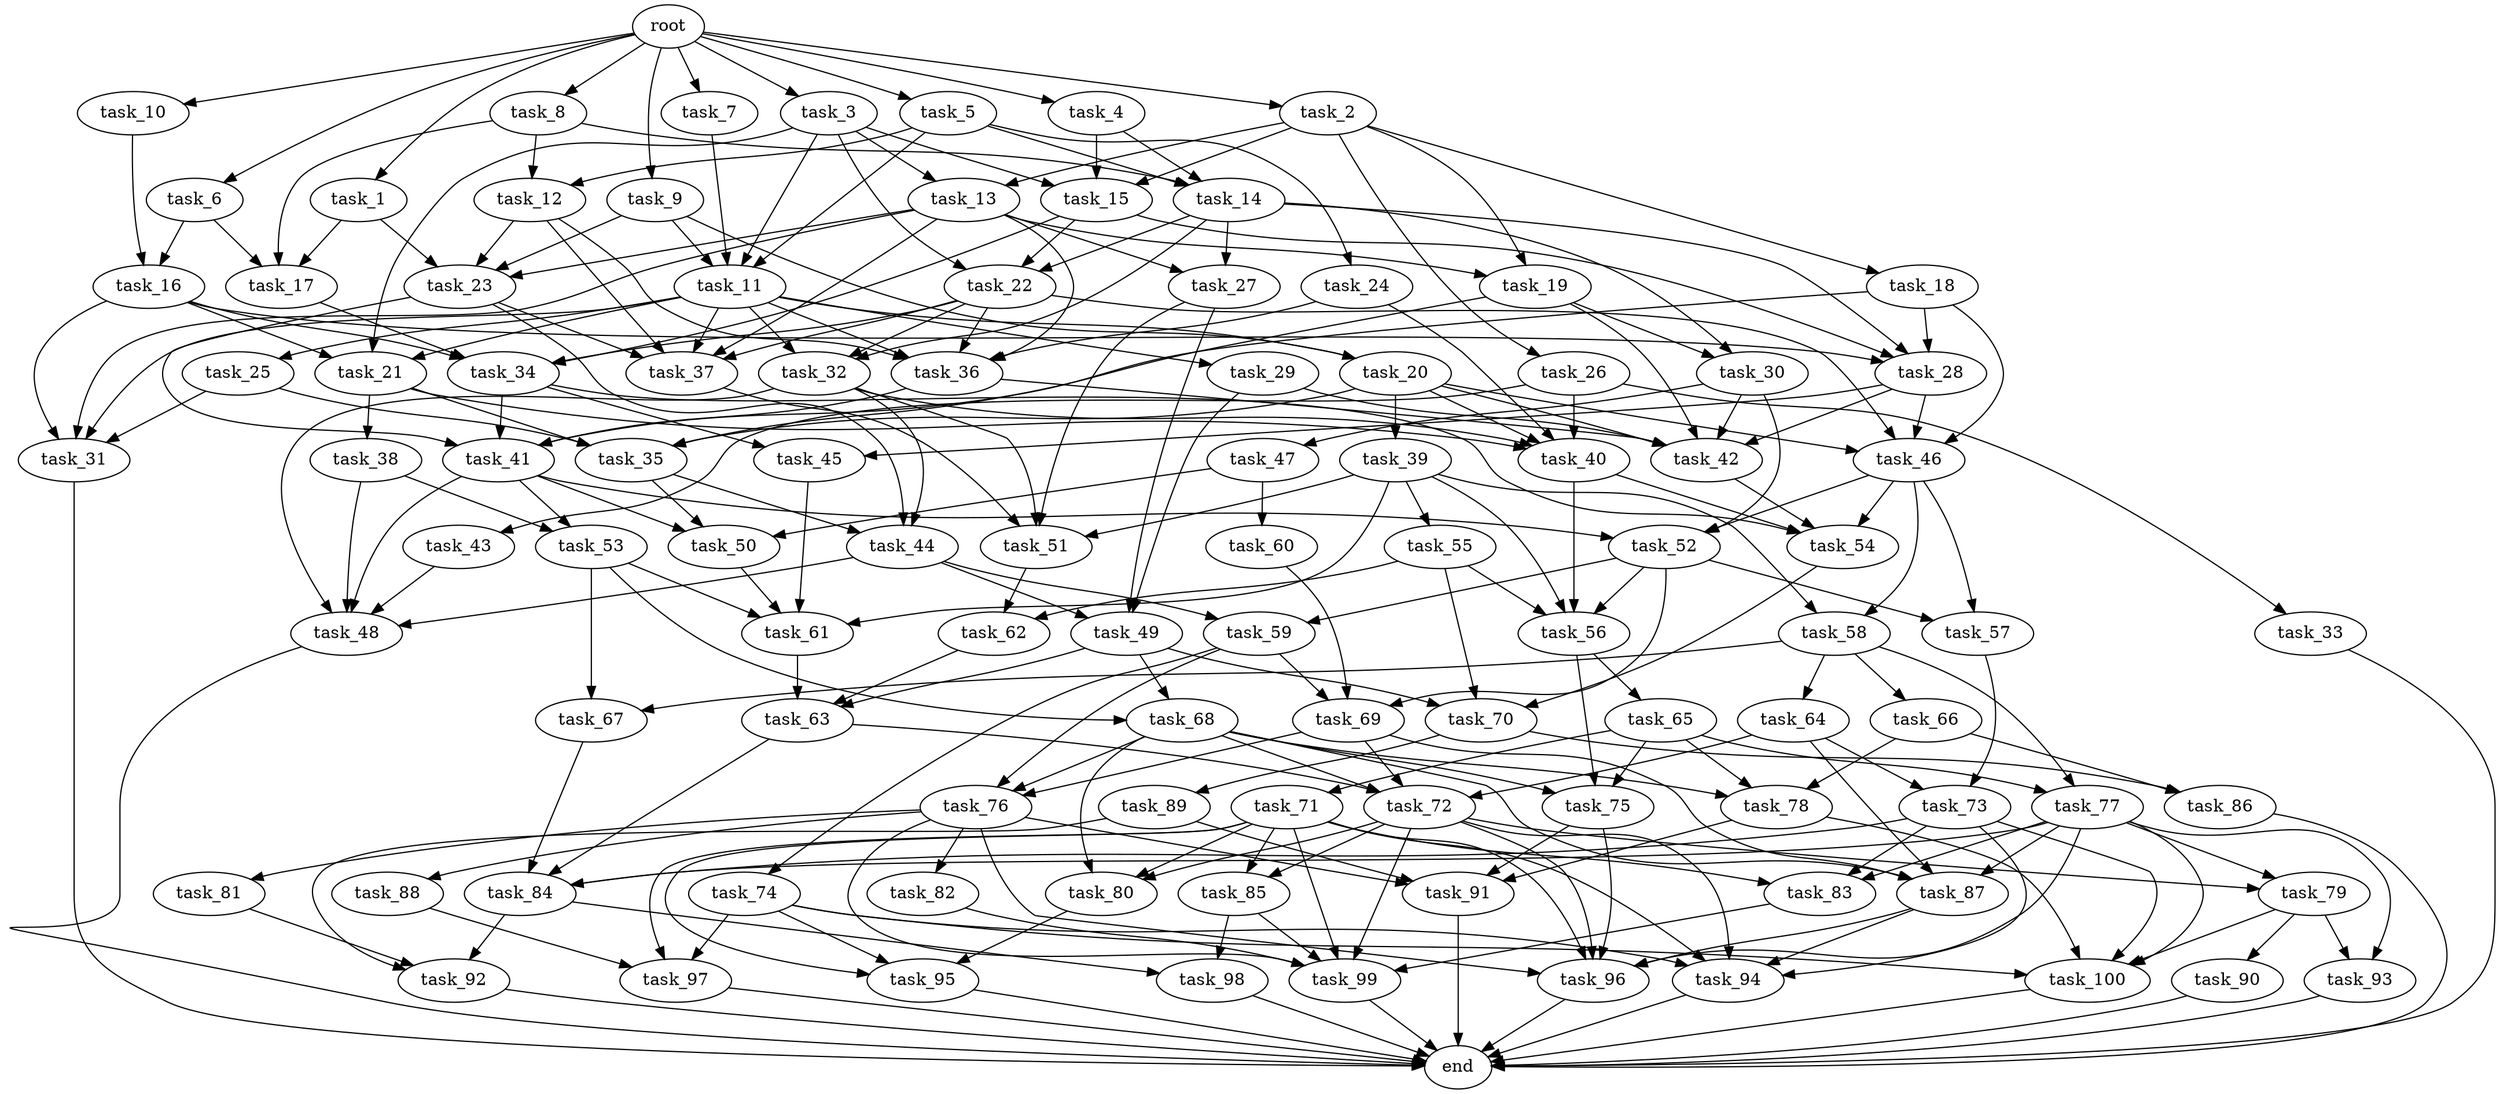 digraph G {
  task_68 [size="1.182397e+11"];
  task_92 [size="2.675855e+11"];
  task_59 [size="3.212380e+11"];
  task_35 [size="8.977040e+11"];
  task_28 [size="3.751702e+11"];
  task_44 [size="9.496321e+11"];
  task_36 [size="3.293197e+10"];
  task_24 [size="5.101205e+11"];
  task_55 [size="3.042701e+11"];
  task_47 [size="7.590664e+11"];
  task_94 [size="5.035278e+10"];
  task_88 [size="4.703276e+11"];
  task_22 [size="9.749584e+11"];
  task_38 [size="7.994582e+11"];
  task_2 [size="5.729298e+11"];
  task_65 [size="6.589171e+11"];
  task_63 [size="2.663066e+10"];
  task_53 [size="5.084010e+11"];
  task_26 [size="1.485446e+11"];
  root [size="0.000000e+00"];
  task_85 [size="3.778012e+11"];
  task_66 [size="9.347308e+11"];
  task_9 [size="3.637441e+11"];
  task_41 [size="1.951122e+11"];
  task_4 [size="1.842787e+11"];
  task_19 [size="6.847853e+11"];
  task_50 [size="1.150740e+11"];
  task_48 [size="6.652925e+11"];
  task_31 [size="4.527513e+11"];
  task_77 [size="6.038380e+11"];
  task_74 [size="6.602530e+11"];
  task_46 [size="8.345189e+11"];
  task_37 [size="4.996306e+11"];
  task_73 [size="1.189980e+09"];
  task_49 [size="6.501666e+11"];
  task_79 [size="5.165631e+11"];
  task_71 [size="4.925125e+11"];
  task_23 [size="3.475654e+10"];
  task_42 [size="9.978166e+11"];
  task_25 [size="1.095883e+11"];
  task_96 [size="2.357786e+11"];
  task_18 [size="3.416589e+10"];
  task_1 [size="6.956684e+10"];
  task_89 [size="6.115832e+11"];
  task_10 [size="3.956550e+11"];
  task_6 [size="3.200966e+11"];
  task_67 [size="3.005504e+11"];
  task_58 [size="4.300675e+11"];
  task_98 [size="1.286827e+11"];
  task_83 [size="7.987131e+11"];
  task_30 [size="7.741280e+11"];
  task_99 [size="9.971456e+11"];
  task_76 [size="7.038931e+11"];
  task_29 [size="2.181828e+11"];
  task_62 [size="2.295004e+11"];
  task_81 [size="8.654048e+11"];
  task_14 [size="7.405065e+11"];
  task_45 [size="6.127732e+11"];
  task_12 [size="8.208263e+11"];
  task_75 [size="1.175079e+11"];
  task_13 [size="4.087056e+11"];
  task_52 [size="7.623717e+11"];
  task_15 [size="6.872922e+11"];
  task_84 [size="4.953171e+11"];
  task_97 [size="5.098942e+11"];
  task_93 [size="2.635986e+11"];
  task_16 [size="1.923373e+11"];
  task_43 [size="9.582786e+11"];
  task_17 [size="9.539146e+11"];
  task_60 [size="8.730429e+11"];
  task_91 [size="8.945275e+11"];
  task_27 [size="4.655868e+11"];
  end [size="0.000000e+00"];
  task_34 [size="7.455617e+11"];
  task_57 [size="4.010583e+11"];
  task_3 [size="3.382940e+11"];
  task_39 [size="1.195983e+11"];
  task_56 [size="7.810679e+11"];
  task_21 [size="3.545087e+11"];
  task_90 [size="3.306154e+10"];
  task_32 [size="8.444924e+11"];
  task_20 [size="8.332411e+11"];
  task_64 [size="7.848009e+10"];
  task_7 [size="5.655204e+11"];
  task_8 [size="4.211597e+11"];
  task_51 [size="6.242876e+11"];
  task_86 [size="7.420204e+11"];
  task_72 [size="8.884290e+11"];
  task_40 [size="2.850974e+11"];
  task_80 [size="3.970983e+11"];
  task_82 [size="6.428309e+11"];
  task_5 [size="8.684214e+11"];
  task_78 [size="2.315885e+11"];
  task_95 [size="9.075344e+11"];
  task_87 [size="6.188349e+11"];
  task_61 [size="5.567802e+11"];
  task_70 [size="4.350726e+11"];
  task_54 [size="4.210957e+11"];
  task_11 [size="2.295229e+11"];
  task_100 [size="7.771937e+11"];
  task_69 [size="4.947470e+11"];
  task_33 [size="5.166823e+11"];

  task_68 -> task_78 [size="7.719616e+07"];
  task_68 -> task_72 [size="2.221073e+08"];
  task_68 -> task_80 [size="1.323661e+08"];
  task_68 -> task_75 [size="3.916929e+07"];
  task_68 -> task_76 [size="2.346310e+08"];
  task_68 -> task_87 [size="1.547087e+08"];
  task_92 -> end [size="1.000000e-12"];
  task_59 -> task_74 [size="6.602530e+08"];
  task_59 -> task_69 [size="1.649157e+08"];
  task_59 -> task_76 [size="2.346310e+08"];
  task_35 -> task_44 [size="3.165440e+08"];
  task_35 -> task_50 [size="3.835799e+07"];
  task_28 -> task_45 [size="3.063866e+08"];
  task_28 -> task_46 [size="2.086297e+08"];
  task_28 -> task_42 [size="1.663028e+08"];
  task_44 -> task_49 [size="2.167222e+08"];
  task_44 -> task_59 [size="1.606190e+08"];
  task_44 -> task_48 [size="1.330585e+08"];
  task_36 -> task_41 [size="4.877804e+07"];
  task_36 -> task_42 [size="1.663028e+08"];
  task_24 -> task_36 [size="6.586394e+06"];
  task_24 -> task_40 [size="5.701947e+07"];
  task_55 -> task_70 [size="1.450242e+08"];
  task_55 -> task_56 [size="1.952670e+08"];
  task_55 -> task_62 [size="1.147502e+08"];
  task_47 -> task_50 [size="3.835799e+07"];
  task_47 -> task_60 [size="8.730429e+08"];
  task_94 -> end [size="1.000000e-12"];
  task_88 -> task_97 [size="1.699647e+08"];
  task_22 -> task_32 [size="2.814975e+08"];
  task_22 -> task_37 [size="9.992613e+07"];
  task_22 -> task_34 [size="1.863904e+08"];
  task_22 -> task_46 [size="2.086297e+08"];
  task_22 -> task_36 [size="6.586394e+06"];
  task_38 -> task_48 [size="1.330585e+08"];
  task_38 -> task_53 [size="2.542005e+08"];
  task_2 -> task_15 [size="2.290974e+08"];
  task_2 -> task_18 [size="3.416589e+07"];
  task_2 -> task_13 [size="2.043528e+08"];
  task_2 -> task_19 [size="3.423927e+08"];
  task_2 -> task_26 [size="1.485446e+08"];
  task_65 -> task_77 [size="3.019190e+08"];
  task_65 -> task_78 [size="7.719616e+07"];
  task_65 -> task_71 [size="4.925125e+08"];
  task_65 -> task_75 [size="3.916929e+07"];
  task_63 -> task_72 [size="2.221073e+08"];
  task_63 -> task_84 [size="1.238293e+08"];
  task_53 -> task_68 [size="5.911983e+07"];
  task_53 -> task_61 [size="1.391951e+08"];
  task_53 -> task_67 [size="1.502752e+08"];
  task_26 -> task_33 [size="5.166823e+08"];
  task_26 -> task_40 [size="5.701947e+07"];
  task_26 -> task_43 [size="9.582786e+08"];
  root -> task_3 [size="1.000000e-12"];
  root -> task_8 [size="1.000000e-12"];
  root -> task_9 [size="1.000000e-12"];
  root -> task_2 [size="1.000000e-12"];
  root -> task_1 [size="1.000000e-12"];
  root -> task_4 [size="1.000000e-12"];
  root -> task_10 [size="1.000000e-12"];
  root -> task_6 [size="1.000000e-12"];
  root -> task_5 [size="1.000000e-12"];
  root -> task_7 [size="1.000000e-12"];
  task_85 -> task_99 [size="1.661909e+08"];
  task_85 -> task_98 [size="6.434137e+07"];
  task_66 -> task_78 [size="7.719616e+07"];
  task_66 -> task_86 [size="3.710102e+08"];
  task_9 -> task_23 [size="8.689136e+06"];
  task_9 -> task_11 [size="5.738072e+07"];
  task_9 -> task_20 [size="4.166205e+08"];
  task_41 -> task_52 [size="2.541239e+08"];
  task_41 -> task_48 [size="1.330585e+08"];
  task_41 -> task_50 [size="3.835799e+07"];
  task_41 -> task_53 [size="2.542005e+08"];
  task_4 -> task_15 [size="2.290974e+08"];
  task_4 -> task_14 [size="2.468355e+08"];
  task_19 -> task_35 [size="2.244260e+08"];
  task_19 -> task_30 [size="3.870640e+08"];
  task_19 -> task_42 [size="1.663028e+08"];
  task_50 -> task_61 [size="1.391951e+08"];
  task_48 -> end [size="1.000000e-12"];
  task_31 -> end [size="1.000000e-12"];
  task_77 -> task_96 [size="3.929644e+07"];
  task_77 -> task_100 [size="1.554387e+08"];
  task_77 -> task_93 [size="1.317993e+08"];
  task_77 -> task_79 [size="2.582816e+08"];
  task_77 -> task_83 [size="2.662377e+08"];
  task_77 -> task_84 [size="1.238293e+08"];
  task_77 -> task_87 [size="1.547087e+08"];
  task_74 -> task_95 [size="3.025115e+08"];
  task_74 -> task_97 [size="1.699647e+08"];
  task_74 -> task_100 [size="1.554387e+08"];
  task_74 -> task_94 [size="1.007056e+07"];
  task_46 -> task_52 [size="2.541239e+08"];
  task_46 -> task_58 [size="2.150338e+08"];
  task_46 -> task_57 [size="2.005291e+08"];
  task_46 -> task_54 [size="1.052739e+08"];
  task_37 -> task_51 [size="1.560719e+08"];
  task_73 -> task_83 [size="2.662377e+08"];
  task_73 -> task_84 [size="1.238293e+08"];
  task_73 -> task_100 [size="1.554387e+08"];
  task_73 -> task_94 [size="1.007056e+07"];
  task_49 -> task_70 [size="1.450242e+08"];
  task_49 -> task_68 [size="5.911983e+07"];
  task_49 -> task_63 [size="8.876886e+06"];
  task_79 -> task_90 [size="3.306154e+07"];
  task_79 -> task_100 [size="1.554387e+08"];
  task_79 -> task_93 [size="1.317993e+08"];
  task_71 -> task_95 [size="3.025115e+08"];
  task_71 -> task_96 [size="3.929644e+07"];
  task_71 -> task_97 [size="1.699647e+08"];
  task_71 -> task_94 [size="1.007056e+07"];
  task_71 -> task_80 [size="1.323661e+08"];
  task_71 -> task_83 [size="2.662377e+08"];
  task_71 -> task_99 [size="1.661909e+08"];
  task_71 -> task_85 [size="1.889006e+08"];
  task_23 -> task_44 [size="3.165440e+08"];
  task_23 -> task_37 [size="9.992613e+07"];
  task_23 -> task_41 [size="4.877804e+07"];
  task_42 -> task_54 [size="1.052739e+08"];
  task_25 -> task_31 [size="1.131878e+08"];
  task_25 -> task_35 [size="2.244260e+08"];
  task_96 -> end [size="1.000000e-12"];
  task_18 -> task_28 [size="9.379256e+07"];
  task_18 -> task_41 [size="4.877804e+07"];
  task_18 -> task_46 [size="2.086297e+08"];
  task_1 -> task_17 [size="3.179715e+08"];
  task_1 -> task_23 [size="8.689136e+06"];
  task_89 -> task_91 [size="2.236319e+08"];
  task_89 -> task_92 [size="8.919517e+07"];
  task_10 -> task_16 [size="9.616867e+07"];
  task_6 -> task_17 [size="3.179715e+08"];
  task_6 -> task_16 [size="9.616867e+07"];
  task_67 -> task_84 [size="1.238293e+08"];
  task_58 -> task_77 [size="3.019190e+08"];
  task_58 -> task_66 [size="9.347308e+08"];
  task_58 -> task_64 [size="7.848009e+07"];
  task_58 -> task_67 [size="1.502752e+08"];
  task_98 -> end [size="1.000000e-12"];
  task_83 -> task_99 [size="1.661909e+08"];
  task_30 -> task_52 [size="2.541239e+08"];
  task_30 -> task_47 [size="7.590664e+08"];
  task_30 -> task_42 [size="1.663028e+08"];
  task_99 -> end [size="1.000000e-12"];
  task_76 -> task_96 [size="3.929644e+07"];
  task_76 -> task_81 [size="8.654048e+08"];
  task_76 -> task_88 [size="4.703276e+08"];
  task_76 -> task_91 [size="2.236319e+08"];
  task_76 -> task_82 [size="6.428309e+08"];
  task_76 -> task_99 [size="1.661909e+08"];
  task_29 -> task_49 [size="2.167222e+08"];
  task_29 -> task_42 [size="1.663028e+08"];
  task_62 -> task_63 [size="8.876886e+06"];
  task_81 -> task_92 [size="8.919517e+07"];
  task_14 -> task_28 [size="9.379256e+07"];
  task_14 -> task_32 [size="2.814975e+08"];
  task_14 -> task_30 [size="3.870640e+08"];
  task_14 -> task_22 [size="3.249861e+08"];
  task_14 -> task_27 [size="2.327934e+08"];
  task_45 -> task_61 [size="1.391951e+08"];
  task_12 -> task_23 [size="8.689136e+06"];
  task_12 -> task_37 [size="9.992613e+07"];
  task_12 -> task_36 [size="6.586394e+06"];
  task_75 -> task_91 [size="2.236319e+08"];
  task_75 -> task_96 [size="3.929644e+07"];
  task_13 -> task_37 [size="9.992613e+07"];
  task_13 -> task_19 [size="3.423927e+08"];
  task_13 -> task_27 [size="2.327934e+08"];
  task_13 -> task_23 [size="8.689136e+06"];
  task_13 -> task_31 [size="1.131878e+08"];
  task_13 -> task_36 [size="6.586394e+06"];
  task_52 -> task_59 [size="1.606190e+08"];
  task_52 -> task_56 [size="1.952670e+08"];
  task_52 -> task_69 [size="1.649157e+08"];
  task_52 -> task_57 [size="2.005291e+08"];
  task_15 -> task_22 [size="3.249861e+08"];
  task_15 -> task_28 [size="9.379256e+07"];
  task_15 -> task_34 [size="1.863904e+08"];
  task_84 -> task_92 [size="8.919517e+07"];
  task_84 -> task_98 [size="6.434137e+07"];
  task_97 -> end [size="1.000000e-12"];
  task_93 -> end [size="1.000000e-12"];
  task_16 -> task_21 [size="1.181696e+08"];
  task_16 -> task_28 [size="9.379256e+07"];
  task_16 -> task_34 [size="1.863904e+08"];
  task_16 -> task_31 [size="1.131878e+08"];
  task_43 -> task_48 [size="1.330585e+08"];
  task_17 -> task_34 [size="1.863904e+08"];
  task_60 -> task_69 [size="1.649157e+08"];
  task_91 -> end [size="1.000000e-12"];
  task_27 -> task_49 [size="2.167222e+08"];
  task_27 -> task_51 [size="1.560719e+08"];
  task_34 -> task_45 [size="3.063866e+08"];
  task_34 -> task_54 [size="1.052739e+08"];
  task_34 -> task_41 [size="4.877804e+07"];
  task_57 -> task_73 [size="5.949899e+05"];
  task_3 -> task_15 [size="2.290974e+08"];
  task_3 -> task_21 [size="1.181696e+08"];
  task_3 -> task_22 [size="3.249861e+08"];
  task_3 -> task_11 [size="5.738072e+07"];
  task_3 -> task_13 [size="2.043528e+08"];
  task_39 -> task_51 [size="1.560719e+08"];
  task_39 -> task_56 [size="1.952670e+08"];
  task_39 -> task_58 [size="2.150338e+08"];
  task_39 -> task_55 [size="3.042701e+08"];
  task_39 -> task_61 [size="1.391951e+08"];
  task_56 -> task_65 [size="6.589171e+08"];
  task_56 -> task_75 [size="3.916929e+07"];
  task_21 -> task_38 [size="7.994582e+08"];
  task_21 -> task_40 [size="5.701947e+07"];
  task_21 -> task_35 [size="2.244260e+08"];
  task_90 -> end [size="1.000000e-12"];
  task_32 -> task_44 [size="3.165440e+08"];
  task_32 -> task_51 [size="1.560719e+08"];
  task_32 -> task_48 [size="1.330585e+08"];
  task_32 -> task_40 [size="5.701947e+07"];
  task_20 -> task_39 [size="1.195983e+08"];
  task_20 -> task_35 [size="2.244260e+08"];
  task_20 -> task_40 [size="5.701947e+07"];
  task_20 -> task_46 [size="2.086297e+08"];
  task_20 -> task_42 [size="1.663028e+08"];
  task_64 -> task_72 [size="2.221073e+08"];
  task_64 -> task_73 [size="5.949899e+05"];
  task_64 -> task_87 [size="1.547087e+08"];
  task_7 -> task_11 [size="5.738072e+07"];
  task_8 -> task_17 [size="3.179715e+08"];
  task_8 -> task_12 [size="4.104131e+08"];
  task_8 -> task_14 [size="2.468355e+08"];
  task_51 -> task_62 [size="1.147502e+08"];
  task_86 -> end [size="1.000000e-12"];
  task_72 -> task_96 [size="3.929644e+07"];
  task_72 -> task_79 [size="2.582816e+08"];
  task_72 -> task_80 [size="1.323661e+08"];
  task_72 -> task_94 [size="1.007056e+07"];
  task_72 -> task_99 [size="1.661909e+08"];
  task_72 -> task_85 [size="1.889006e+08"];
  task_40 -> task_56 [size="1.952670e+08"];
  task_40 -> task_54 [size="1.052739e+08"];
  task_80 -> task_95 [size="3.025115e+08"];
  task_82 -> task_99 [size="1.661909e+08"];
  task_5 -> task_12 [size="4.104131e+08"];
  task_5 -> task_11 [size="5.738072e+07"];
  task_5 -> task_24 [size="5.101205e+08"];
  task_5 -> task_14 [size="2.468355e+08"];
  task_78 -> task_91 [size="2.236319e+08"];
  task_78 -> task_100 [size="1.554387e+08"];
  task_95 -> end [size="1.000000e-12"];
  task_87 -> task_96 [size="3.929644e+07"];
  task_87 -> task_94 [size="1.007056e+07"];
  task_61 -> task_63 [size="8.876886e+06"];
  task_70 -> task_89 [size="6.115832e+08"];
  task_70 -> task_86 [size="3.710102e+08"];
  task_54 -> task_70 [size="1.450242e+08"];
  task_11 -> task_25 [size="1.095883e+08"];
  task_11 -> task_37 [size="9.992613e+07"];
  task_11 -> task_36 [size="6.586394e+06"];
  task_11 -> task_20 [size="4.166205e+08"];
  task_11 -> task_21 [size="1.181696e+08"];
  task_11 -> task_32 [size="2.814975e+08"];
  task_11 -> task_31 [size="1.131878e+08"];
  task_11 -> task_29 [size="2.181828e+08"];
  task_100 -> end [size="1.000000e-12"];
  task_69 -> task_72 [size="2.221073e+08"];
  task_69 -> task_76 [size="2.346310e+08"];
  task_69 -> task_87 [size="1.547087e+08"];
  task_33 -> end [size="1.000000e-12"];
}
